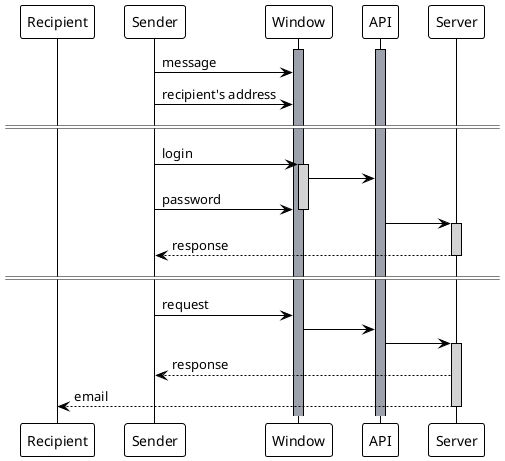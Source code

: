 @startuml idea.sequence.email
!theme plain

participant "Recipient" as two 
participant "Sender" as one 

activate Window #9DA1AB
activate API #9DA1AB
participant Server

one -> Window : message
one -> Window : recipient's address
====

one -> Window : login
activate Window #LightGray
Window -> API
one -> Window : password
deactivate Window 
API -> Server 
activate Server #LightGray
Server --> one : response 
deactivate Server
====
one -> Window : request
Window -> API
API -> Server
activate Server #LightGray
Server --> one : response
Server --> two : email
deactivate Server

@enduml